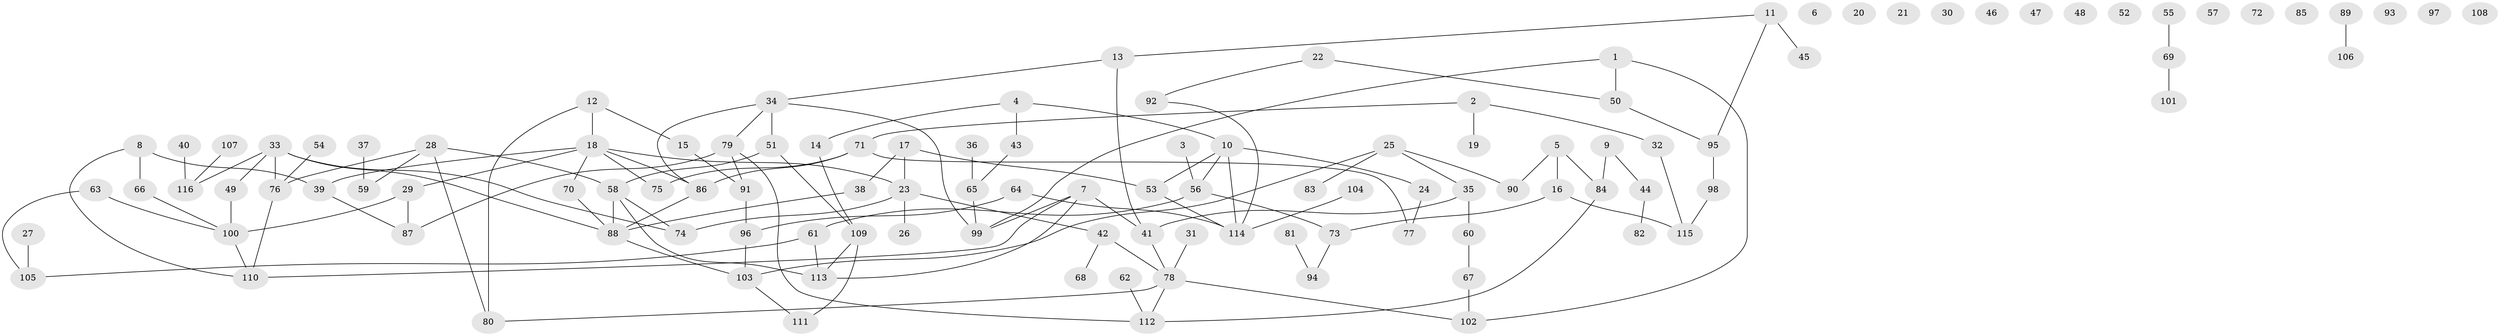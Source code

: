 // Generated by graph-tools (version 1.1) at 2025/25/03/09/25 03:25:21]
// undirected, 116 vertices, 139 edges
graph export_dot {
graph [start="1"]
  node [color=gray90,style=filled];
  1;
  2;
  3;
  4;
  5;
  6;
  7;
  8;
  9;
  10;
  11;
  12;
  13;
  14;
  15;
  16;
  17;
  18;
  19;
  20;
  21;
  22;
  23;
  24;
  25;
  26;
  27;
  28;
  29;
  30;
  31;
  32;
  33;
  34;
  35;
  36;
  37;
  38;
  39;
  40;
  41;
  42;
  43;
  44;
  45;
  46;
  47;
  48;
  49;
  50;
  51;
  52;
  53;
  54;
  55;
  56;
  57;
  58;
  59;
  60;
  61;
  62;
  63;
  64;
  65;
  66;
  67;
  68;
  69;
  70;
  71;
  72;
  73;
  74;
  75;
  76;
  77;
  78;
  79;
  80;
  81;
  82;
  83;
  84;
  85;
  86;
  87;
  88;
  89;
  90;
  91;
  92;
  93;
  94;
  95;
  96;
  97;
  98;
  99;
  100;
  101;
  102;
  103;
  104;
  105;
  106;
  107;
  108;
  109;
  110;
  111;
  112;
  113;
  114;
  115;
  116;
  1 -- 50;
  1 -- 99;
  1 -- 102;
  2 -- 19;
  2 -- 32;
  2 -- 71;
  3 -- 56;
  4 -- 10;
  4 -- 14;
  4 -- 43;
  5 -- 16;
  5 -- 84;
  5 -- 90;
  7 -- 41;
  7 -- 99;
  7 -- 110;
  7 -- 113;
  8 -- 39;
  8 -- 66;
  8 -- 110;
  9 -- 44;
  9 -- 84;
  10 -- 24;
  10 -- 53;
  10 -- 56;
  10 -- 114;
  11 -- 13;
  11 -- 45;
  11 -- 95;
  12 -- 15;
  12 -- 18;
  12 -- 80;
  13 -- 34;
  13 -- 41;
  14 -- 109;
  15 -- 91;
  16 -- 73;
  16 -- 115;
  17 -- 23;
  17 -- 38;
  17 -- 53;
  18 -- 23;
  18 -- 29;
  18 -- 39;
  18 -- 70;
  18 -- 75;
  18 -- 86;
  22 -- 50;
  22 -- 92;
  23 -- 26;
  23 -- 42;
  23 -- 74;
  24 -- 77;
  25 -- 35;
  25 -- 83;
  25 -- 90;
  25 -- 103;
  27 -- 105;
  28 -- 58;
  28 -- 59;
  28 -- 76;
  28 -- 80;
  29 -- 87;
  29 -- 100;
  31 -- 78;
  32 -- 115;
  33 -- 49;
  33 -- 74;
  33 -- 76;
  33 -- 88;
  33 -- 116;
  34 -- 51;
  34 -- 79;
  34 -- 86;
  34 -- 99;
  35 -- 41;
  35 -- 60;
  36 -- 65;
  37 -- 59;
  38 -- 88;
  39 -- 87;
  40 -- 116;
  41 -- 78;
  42 -- 68;
  42 -- 78;
  43 -- 65;
  44 -- 82;
  49 -- 100;
  50 -- 95;
  51 -- 58;
  51 -- 109;
  53 -- 114;
  54 -- 76;
  55 -- 69;
  56 -- 61;
  56 -- 73;
  58 -- 74;
  58 -- 88;
  58 -- 113;
  60 -- 67;
  61 -- 105;
  61 -- 113;
  62 -- 112;
  63 -- 100;
  63 -- 105;
  64 -- 96;
  64 -- 114;
  65 -- 99;
  66 -- 100;
  67 -- 102;
  69 -- 101;
  70 -- 88;
  71 -- 75;
  71 -- 77;
  71 -- 86;
  73 -- 94;
  76 -- 110;
  78 -- 80;
  78 -- 102;
  78 -- 112;
  79 -- 87;
  79 -- 91;
  79 -- 112;
  81 -- 94;
  84 -- 112;
  86 -- 88;
  88 -- 103;
  89 -- 106;
  91 -- 96;
  92 -- 114;
  95 -- 98;
  96 -- 103;
  98 -- 115;
  100 -- 110;
  103 -- 111;
  104 -- 114;
  107 -- 116;
  109 -- 111;
  109 -- 113;
}

